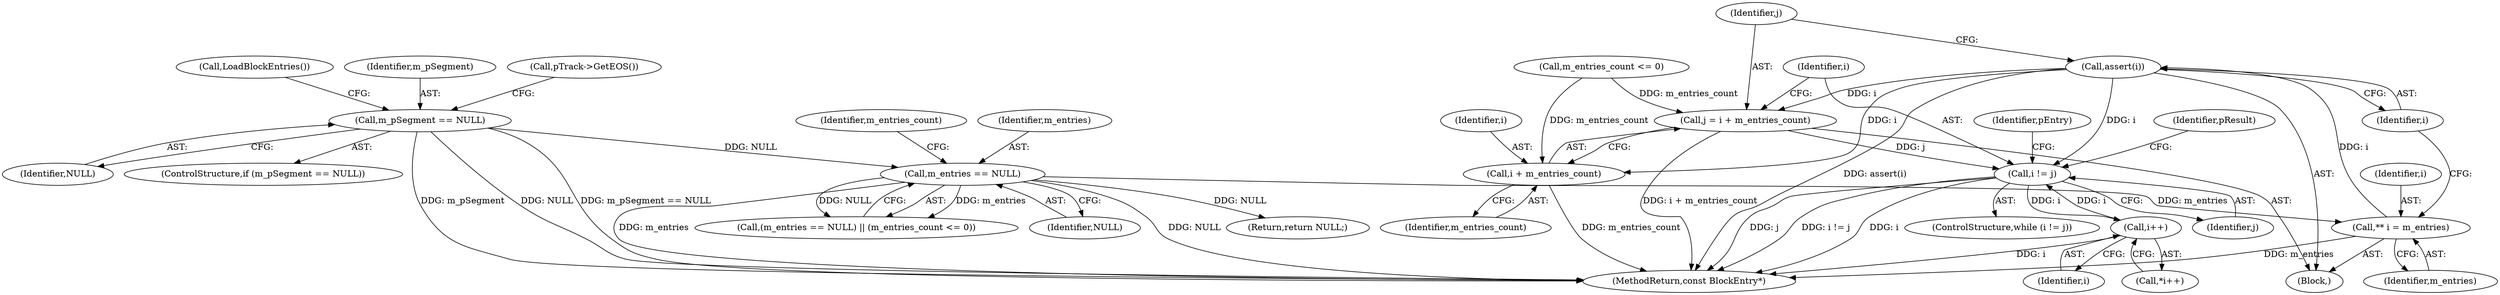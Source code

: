 digraph "1_Android_cc274e2abe8b2a6698a5c47d8aa4bb45f1f9538d_14@API" {
"1000138" [label="(Call,assert(i))"];
"1000135" [label="(Call,** i = m_entries)"];
"1000122" [label="(Call,m_entries == NULL)"];
"1000114" [label="(Call,m_pSegment == NULL)"];
"1000140" [label="(Call,j = i + m_entries_count)"];
"1000146" [label="(Call,i != j)"];
"1000153" [label="(Call,i++)"];
"1000142" [label="(Call,i + m_entries_count)"];
"1000137" [label="(Identifier,m_entries)"];
"1000124" [label="(Identifier,NULL)"];
"1000141" [label="(Identifier,j)"];
"1000121" [label="(Call,(m_entries == NULL) || (m_entries_count <= 0))"];
"1000151" [label="(Identifier,pEntry)"];
"1000211" [label="(MethodReturn,const BlockEntry*)"];
"1000126" [label="(Identifier,m_entries_count)"];
"1000146" [label="(Call,i != j)"];
"1000147" [label="(Identifier,i)"];
"1000153" [label="(Call,i++)"];
"1000122" [label="(Call,m_entries == NULL)"];
"1000152" [label="(Call,*i++)"];
"1000118" [label="(Call,pTrack->GetEOS())"];
"1000119" [label="(Call,LoadBlockEntries())"];
"1000210" [label="(Identifier,pResult)"];
"1000139" [label="(Identifier,i)"];
"1000125" [label="(Call,m_entries_count <= 0)"];
"1000114" [label="(Call,m_pSegment == NULL)"];
"1000143" [label="(Identifier,i)"];
"1000115" [label="(Identifier,m_pSegment)"];
"1000136" [label="(Identifier,i)"];
"1000148" [label="(Identifier,j)"];
"1000128" [label="(Return,return NULL;)"];
"1000116" [label="(Identifier,NULL)"];
"1000123" [label="(Identifier,m_entries)"];
"1000138" [label="(Call,assert(i))"];
"1000113" [label="(ControlStructure,if (m_pSegment == NULL))"];
"1000145" [label="(ControlStructure,while (i != j))"];
"1000140" [label="(Call,j = i + m_entries_count)"];
"1000154" [label="(Identifier,i)"];
"1000142" [label="(Call,i + m_entries_count)"];
"1000135" [label="(Call,** i = m_entries)"];
"1000144" [label="(Identifier,m_entries_count)"];
"1000110" [label="(Block,)"];
"1000138" -> "1000110"  [label="AST: "];
"1000138" -> "1000139"  [label="CFG: "];
"1000139" -> "1000138"  [label="AST: "];
"1000141" -> "1000138"  [label="CFG: "];
"1000138" -> "1000211"  [label="DDG: assert(i)"];
"1000135" -> "1000138"  [label="DDG: i"];
"1000138" -> "1000140"  [label="DDG: i"];
"1000138" -> "1000142"  [label="DDG: i"];
"1000138" -> "1000146"  [label="DDG: i"];
"1000135" -> "1000110"  [label="AST: "];
"1000135" -> "1000137"  [label="CFG: "];
"1000136" -> "1000135"  [label="AST: "];
"1000137" -> "1000135"  [label="AST: "];
"1000139" -> "1000135"  [label="CFG: "];
"1000135" -> "1000211"  [label="DDG: m_entries"];
"1000122" -> "1000135"  [label="DDG: m_entries"];
"1000122" -> "1000121"  [label="AST: "];
"1000122" -> "1000124"  [label="CFG: "];
"1000123" -> "1000122"  [label="AST: "];
"1000124" -> "1000122"  [label="AST: "];
"1000126" -> "1000122"  [label="CFG: "];
"1000121" -> "1000122"  [label="CFG: "];
"1000122" -> "1000211"  [label="DDG: m_entries"];
"1000122" -> "1000211"  [label="DDG: NULL"];
"1000122" -> "1000121"  [label="DDG: m_entries"];
"1000122" -> "1000121"  [label="DDG: NULL"];
"1000114" -> "1000122"  [label="DDG: NULL"];
"1000122" -> "1000128"  [label="DDG: NULL"];
"1000114" -> "1000113"  [label="AST: "];
"1000114" -> "1000116"  [label="CFG: "];
"1000115" -> "1000114"  [label="AST: "];
"1000116" -> "1000114"  [label="AST: "];
"1000118" -> "1000114"  [label="CFG: "];
"1000119" -> "1000114"  [label="CFG: "];
"1000114" -> "1000211"  [label="DDG: m_pSegment == NULL"];
"1000114" -> "1000211"  [label="DDG: m_pSegment"];
"1000114" -> "1000211"  [label="DDG: NULL"];
"1000140" -> "1000110"  [label="AST: "];
"1000140" -> "1000142"  [label="CFG: "];
"1000141" -> "1000140"  [label="AST: "];
"1000142" -> "1000140"  [label="AST: "];
"1000147" -> "1000140"  [label="CFG: "];
"1000140" -> "1000211"  [label="DDG: i + m_entries_count"];
"1000125" -> "1000140"  [label="DDG: m_entries_count"];
"1000140" -> "1000146"  [label="DDG: j"];
"1000146" -> "1000145"  [label="AST: "];
"1000146" -> "1000148"  [label="CFG: "];
"1000147" -> "1000146"  [label="AST: "];
"1000148" -> "1000146"  [label="AST: "];
"1000151" -> "1000146"  [label="CFG: "];
"1000210" -> "1000146"  [label="CFG: "];
"1000146" -> "1000211"  [label="DDG: j"];
"1000146" -> "1000211"  [label="DDG: i != j"];
"1000146" -> "1000211"  [label="DDG: i"];
"1000153" -> "1000146"  [label="DDG: i"];
"1000146" -> "1000153"  [label="DDG: i"];
"1000153" -> "1000152"  [label="AST: "];
"1000153" -> "1000154"  [label="CFG: "];
"1000154" -> "1000153"  [label="AST: "];
"1000152" -> "1000153"  [label="CFG: "];
"1000153" -> "1000211"  [label="DDG: i"];
"1000142" -> "1000144"  [label="CFG: "];
"1000143" -> "1000142"  [label="AST: "];
"1000144" -> "1000142"  [label="AST: "];
"1000142" -> "1000211"  [label="DDG: m_entries_count"];
"1000125" -> "1000142"  [label="DDG: m_entries_count"];
}
